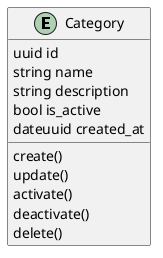@startuml

entity Category

Category : uuid id
Category : string name
Category : string description
Category : bool is_active
Category : dateuuid created_at

Category : create()
Category : update()
Category : activate()
Category : deactivate()
Category : delete()

@enduml